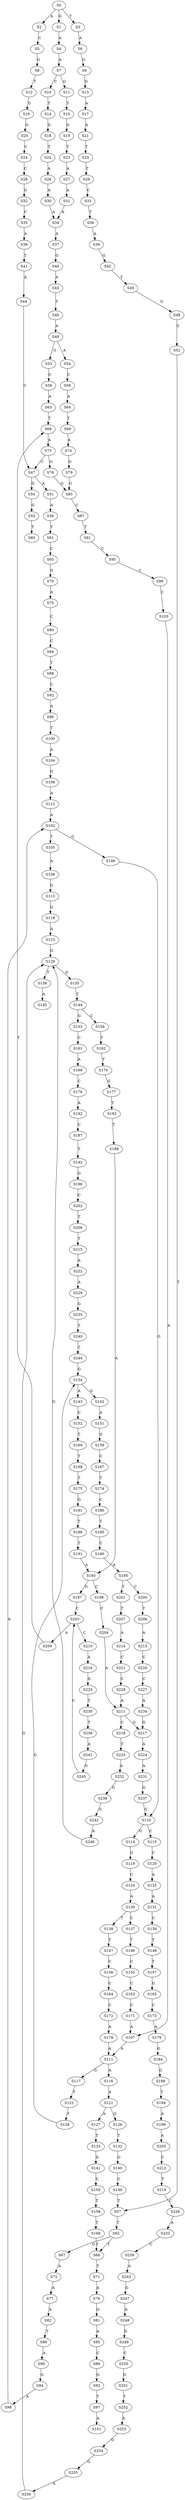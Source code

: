 strict digraph  {
	S0 -> S1 [ label = G ];
	S0 -> S2 [ label = A ];
	S0 -> S3 [ label = T ];
	S1 -> S4 [ label = A ];
	S2 -> S5 [ label = C ];
	S3 -> S6 [ label = A ];
	S4 -> S7 [ label = A ];
	S5 -> S8 [ label = G ];
	S6 -> S9 [ label = G ];
	S7 -> S10 [ label = C ];
	S7 -> S11 [ label = G ];
	S8 -> S12 [ label = T ];
	S9 -> S13 [ label = G ];
	S10 -> S14 [ label = T ];
	S11 -> S15 [ label = T ];
	S12 -> S16 [ label = G ];
	S13 -> S17 [ label = A ];
	S14 -> S18 [ label = G ];
	S15 -> S19 [ label = G ];
	S16 -> S20 [ label = G ];
	S17 -> S21 [ label = A ];
	S18 -> S22 [ label = T ];
	S19 -> S23 [ label = T ];
	S20 -> S24 [ label = C ];
	S21 -> S25 [ label = T ];
	S22 -> S26 [ label = A ];
	S23 -> S27 [ label = A ];
	S24 -> S28 [ label = C ];
	S25 -> S29 [ label = T ];
	S26 -> S30 [ label = A ];
	S27 -> S31 [ label = A ];
	S28 -> S32 [ label = G ];
	S29 -> S33 [ label = C ];
	S30 -> S34 [ label = A ];
	S31 -> S34 [ label = A ];
	S32 -> S35 [ label = C ];
	S33 -> S36 [ label = T ];
	S34 -> S37 [ label = A ];
	S35 -> S38 [ label = A ];
	S36 -> S39 [ label = A ];
	S37 -> S40 [ label = G ];
	S38 -> S41 [ label = T ];
	S39 -> S42 [ label = G ];
	S40 -> S43 [ label = A ];
	S41 -> S44 [ label = A ];
	S42 -> S45 [ label = T ];
	S43 -> S46 [ label = T ];
	S44 -> S47 [ label = C ];
	S45 -> S48 [ label = G ];
	S46 -> S49 [ label = A ];
	S47 -> S50 [ label = G ];
	S47 -> S51 [ label = A ];
	S48 -> S52 [ label = C ];
	S49 -> S53 [ label = G ];
	S49 -> S54 [ label = A ];
	S50 -> S55 [ label = G ];
	S51 -> S56 [ label = A ];
	S52 -> S57 [ label = T ];
	S53 -> S58 [ label = C ];
	S54 -> S59 [ label = C ];
	S55 -> S60 [ label = T ];
	S56 -> S61 [ label = T ];
	S57 -> S62 [ label = T ];
	S58 -> S63 [ label = A ];
	S59 -> S64 [ label = A ];
	S61 -> S65 [ label = C ];
	S62 -> S66 [ label = T ];
	S62 -> S67 [ label = G ];
	S63 -> S68 [ label = T ];
	S64 -> S69 [ label = T ];
	S65 -> S70 [ label = G ];
	S66 -> S71 [ label = T ];
	S67 -> S72 [ label = A ];
	S68 -> S73 [ label = A ];
	S69 -> S74 [ label = A ];
	S70 -> S75 [ label = A ];
	S71 -> S76 [ label = A ];
	S72 -> S77 [ label = A ];
	S73 -> S78 [ label = G ];
	S73 -> S47 [ label = C ];
	S74 -> S79 [ label = G ];
	S75 -> S80 [ label = C ];
	S76 -> S81 [ label = G ];
	S77 -> S82 [ label = A ];
	S78 -> S83 [ label = G ];
	S79 -> S83 [ label = G ];
	S80 -> S84 [ label = C ];
	S81 -> S85 [ label = A ];
	S82 -> S86 [ label = T ];
	S83 -> S87 [ label = C ];
	S84 -> S88 [ label = T ];
	S85 -> S89 [ label = C ];
	S86 -> S90 [ label = A ];
	S87 -> S91 [ label = T ];
	S88 -> S92 [ label = C ];
	S89 -> S93 [ label = G ];
	S90 -> S94 [ label = G ];
	S91 -> S95 [ label = C ];
	S92 -> S96 [ label = A ];
	S93 -> S97 [ label = T ];
	S94 -> S98 [ label = A ];
	S95 -> S99 [ label = C ];
	S96 -> S100 [ label = T ];
	S97 -> S101 [ label = A ];
	S98 -> S102 [ label = A ];
	S99 -> S103 [ label = C ];
	S100 -> S104 [ label = A ];
	S102 -> S105 [ label = T ];
	S102 -> S106 [ label = G ];
	S103 -> S107 [ label = A ];
	S104 -> S108 [ label = G ];
	S105 -> S109 [ label = A ];
	S106 -> S110 [ label = G ];
	S107 -> S111 [ label = A ];
	S108 -> S112 [ label = A ];
	S109 -> S113 [ label = G ];
	S110 -> S114 [ label = G ];
	S110 -> S115 [ label = C ];
	S111 -> S116 [ label = A ];
	S111 -> S117 [ label = G ];
	S112 -> S102 [ label = A ];
	S113 -> S118 [ label = G ];
	S114 -> S119 [ label = G ];
	S115 -> S120 [ label = C ];
	S116 -> S121 [ label = A ];
	S117 -> S122 [ label = T ];
	S118 -> S123 [ label = A ];
	S119 -> S124 [ label = C ];
	S120 -> S125 [ label = A ];
	S121 -> S126 [ label = G ];
	S121 -> S127 [ label = A ];
	S122 -> S128 [ label = T ];
	S123 -> S129 [ label = G ];
	S124 -> S130 [ label = A ];
	S125 -> S131 [ label = A ];
	S126 -> S132 [ label = T ];
	S127 -> S133 [ label = T ];
	S128 -> S134 [ label = G ];
	S129 -> S135 [ label = G ];
	S129 -> S136 [ label = T ];
	S130 -> S137 [ label = C ];
	S130 -> S138 [ label = T ];
	S131 -> S139 [ label = C ];
	S132 -> S140 [ label = G ];
	S133 -> S141 [ label = G ];
	S134 -> S142 [ label = G ];
	S134 -> S143 [ label = A ];
	S135 -> S144 [ label = T ];
	S136 -> S145 [ label = A ];
	S137 -> S146 [ label = T ];
	S138 -> S147 [ label = T ];
	S139 -> S148 [ label = T ];
	S140 -> S149 [ label = C ];
	S141 -> S150 [ label = C ];
	S142 -> S151 [ label = A ];
	S143 -> S152 [ label = C ];
	S144 -> S153 [ label = G ];
	S144 -> S154 [ label = C ];
	S146 -> S155 [ label = C ];
	S147 -> S156 [ label = C ];
	S148 -> S157 [ label = T ];
	S149 -> S57 [ label = T ];
	S150 -> S158 [ label = T ];
	S151 -> S159 [ label = G ];
	S152 -> S160 [ label = T ];
	S153 -> S161 [ label = C ];
	S154 -> S162 [ label = T ];
	S155 -> S163 [ label = C ];
	S156 -> S164 [ label = C ];
	S157 -> S165 [ label = G ];
	S158 -> S166 [ label = T ];
	S159 -> S167 [ label = C ];
	S160 -> S168 [ label = T ];
	S161 -> S169 [ label = A ];
	S162 -> S170 [ label = T ];
	S163 -> S171 [ label = C ];
	S164 -> S172 [ label = C ];
	S165 -> S173 [ label = C ];
	S166 -> S66 [ label = T ];
	S167 -> S174 [ label = T ];
	S168 -> S175 [ label = T ];
	S169 -> S176 [ label = C ];
	S170 -> S177 [ label = G ];
	S171 -> S107 [ label = A ];
	S172 -> S178 [ label = A ];
	S173 -> S179 [ label = A ];
	S174 -> S180 [ label = C ];
	S175 -> S181 [ label = G ];
	S176 -> S182 [ label = A ];
	S177 -> S183 [ label = T ];
	S178 -> S111 [ label = A ];
	S179 -> S184 [ label = G ];
	S180 -> S185 [ label = T ];
	S181 -> S186 [ label = T ];
	S182 -> S187 [ label = C ];
	S183 -> S188 [ label = T ];
	S184 -> S189 [ label = G ];
	S185 -> S190 [ label = C ];
	S186 -> S191 [ label = T ];
	S187 -> S192 [ label = T ];
	S188 -> S193 [ label = A ];
	S189 -> S194 [ label = T ];
	S190 -> S195 [ label = A ];
	S191 -> S193 [ label = A ];
	S192 -> S196 [ label = G ];
	S193 -> S197 [ label = G ];
	S193 -> S198 [ label = C ];
	S194 -> S199 [ label = A ];
	S195 -> S200 [ label = C ];
	S195 -> S201 [ label = T ];
	S196 -> S202 [ label = C ];
	S197 -> S203 [ label = C ];
	S198 -> S204 [ label = C ];
	S199 -> S205 [ label = A ];
	S200 -> S206 [ label = T ];
	S201 -> S207 [ label = T ];
	S202 -> S208 [ label = T ];
	S203 -> S209 [ label = A ];
	S203 -> S210 [ label = C ];
	S204 -> S211 [ label = A ];
	S205 -> S212 [ label = C ];
	S206 -> S213 [ label = A ];
	S207 -> S214 [ label = A ];
	S208 -> S215 [ label = T ];
	S209 -> S68 [ label = T ];
	S210 -> S216 [ label = A ];
	S211 -> S217 [ label = G ];
	S211 -> S218 [ label = C ];
	S212 -> S219 [ label = T ];
	S213 -> S220 [ label = C ];
	S214 -> S221 [ label = C ];
	S215 -> S222 [ label = A ];
	S216 -> S223 [ label = G ];
	S217 -> S224 [ label = A ];
	S218 -> S225 [ label = T ];
	S219 -> S226 [ label = C ];
	S220 -> S227 [ label = C ];
	S221 -> S228 [ label = C ];
	S222 -> S229 [ label = A ];
	S223 -> S230 [ label = T ];
	S224 -> S231 [ label = A ];
	S225 -> S232 [ label = A ];
	S226 -> S233 [ label = A ];
	S227 -> S234 [ label = A ];
	S228 -> S211 [ label = A ];
	S229 -> S235 [ label = G ];
	S230 -> S236 [ label = T ];
	S231 -> S237 [ label = G ];
	S232 -> S238 [ label = G ];
	S233 -> S239 [ label = C ];
	S234 -> S217 [ label = G ];
	S235 -> S240 [ label = T ];
	S236 -> S241 [ label = A ];
	S237 -> S110 [ label = G ];
	S238 -> S242 [ label = G ];
	S239 -> S243 [ label = A ];
	S240 -> S244 [ label = T ];
	S241 -> S245 [ label = G ];
	S242 -> S246 [ label = A ];
	S243 -> S247 [ label = G ];
	S244 -> S134 [ label = G ];
	S245 -> S203 [ label = C ];
	S246 -> S129 [ label = G ];
	S247 -> S248 [ label = A ];
	S248 -> S249 [ label = G ];
	S249 -> S250 [ label = C ];
	S250 -> S251 [ label = G ];
	S251 -> S252 [ label = T ];
	S252 -> S253 [ label = A ];
	S253 -> S254 [ label = G ];
	S254 -> S255 [ label = G ];
	S255 -> S256 [ label = A ];
	S256 -> S129 [ label = G ];
}
